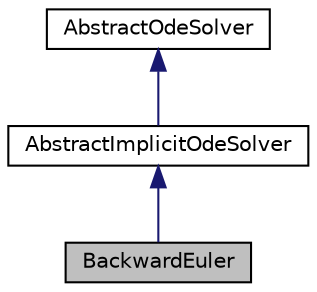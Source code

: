 digraph "BackwardEuler"
{
 // LATEX_PDF_SIZE
  edge [fontname="Helvetica",fontsize="10",labelfontname="Helvetica",labelfontsize="10"];
  node [fontname="Helvetica",fontsize="10",shape=record];
  Node1 [label="BackwardEuler",height=0.2,width=0.4,color="black", fillcolor="grey75", style="filled", fontcolor="black",tooltip=" "];
  Node2 -> Node1 [dir="back",color="midnightblue",fontsize="10",style="solid"];
  Node2 [label="AbstractImplicitOdeSolver",height=0.2,width=0.4,color="black", fillcolor="white", style="filled",URL="$classAbstractImplicitOdeSolver.html",tooltip="this class inherits from AbstractOdeSolver and is required for all the implicit methods"];
  Node3 -> Node2 [dir="back",color="midnightblue",fontsize="10",style="solid"];
  Node3 [label="AbstractOdeSolver",height=0.2,width=0.4,color="black", fillcolor="white", style="filled",URL="$classAbstractOdeSolver.html",tooltip=" "];
}
